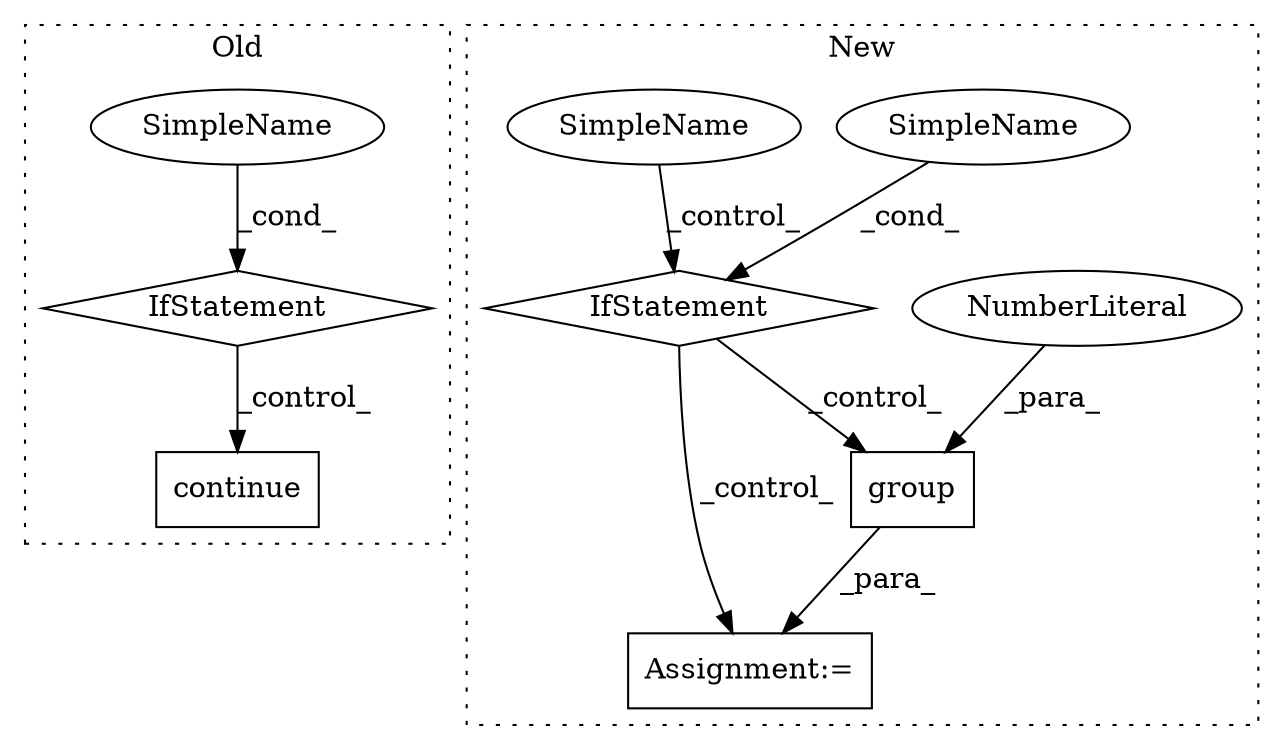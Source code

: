digraph G {
subgraph cluster0 {
1 [label="continue" a="18" s="3748" l="9" shape="box"];
4 [label="IfStatement" a="25" s="3710,3736" l="4,2" shape="diamond"];
6 [label="SimpleName" a="42" s="" l="" shape="ellipse"];
label = "Old";
style="dotted";
}
subgraph cluster1 {
2 [label="group" a="32" s="4078,4085" l="6,1" shape="box"];
3 [label="IfStatement" a="25" s="3949,3970" l="10,2" shape="diamond"];
5 [label="NumberLiteral" a="34" s="4084" l="1" shape="ellipse"];
7 [label="SimpleName" a="42" s="" l="" shape="ellipse"];
8 [label="SimpleName" a="42" s="" l="" shape="ellipse"];
9 [label="Assignment:=" a="7" s="4043" l="1" shape="box"];
label = "New";
style="dotted";
}
2 -> 9 [label="_para_"];
3 -> 9 [label="_control_"];
3 -> 2 [label="_control_"];
4 -> 1 [label="_control_"];
5 -> 2 [label="_para_"];
6 -> 4 [label="_cond_"];
7 -> 3 [label="_cond_"];
8 -> 3 [label="_control_"];
}